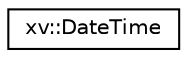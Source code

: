 digraph "Graphical Class Hierarchy"
{
 // LATEX_PDF_SIZE
  edge [fontname="Helvetica",fontsize="10",labelfontname="Helvetica",labelfontsize="10"];
  node [fontname="Helvetica",fontsize="10",shape=record];
  rankdir="LR";
  Node0 [label="xv::DateTime",height=0.2,width=0.4,color="black", fillcolor="white", style="filled",URL="$structxv_1_1DateTime.html",tooltip=" "];
}
